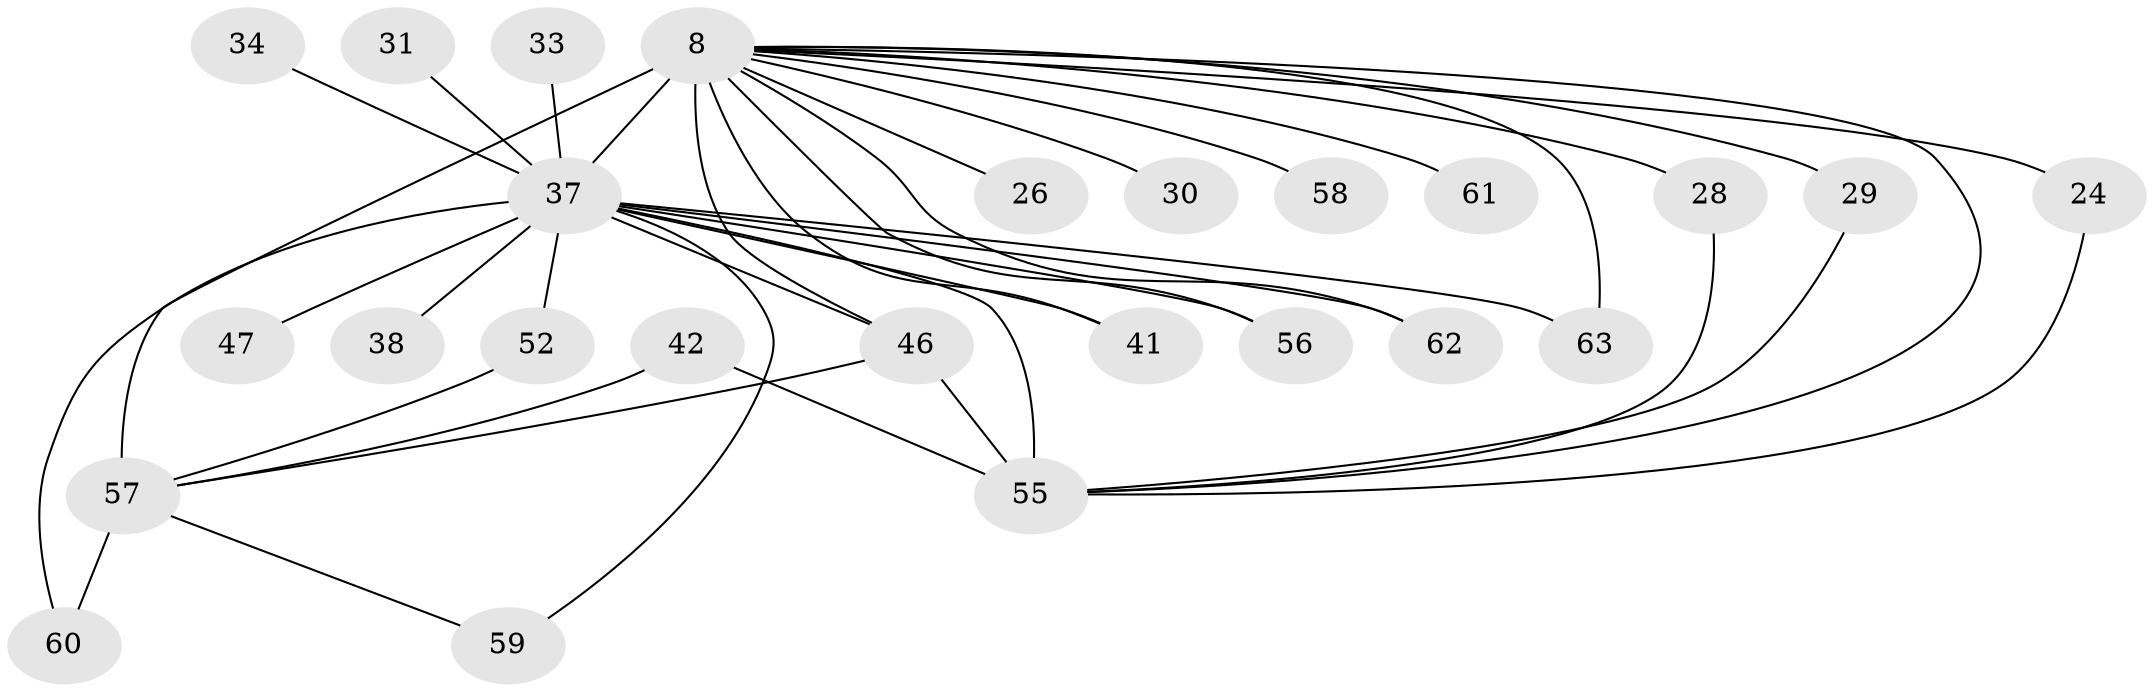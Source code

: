// original degree distribution, {12: 0.015873015873015872, 19: 0.047619047619047616, 14: 0.031746031746031744, 15: 0.031746031746031744, 21: 0.015873015873015872, 13: 0.015873015873015872, 6: 0.06349206349206349, 3: 0.12698412698412698, 2: 0.5873015873015873, 5: 0.047619047619047616, 4: 0.015873015873015872}
// Generated by graph-tools (version 1.1) at 2025/47/03/04/25 21:47:57]
// undirected, 25 vertices, 39 edges
graph export_dot {
graph [start="1"]
  node [color=gray90,style=filled];
  8 [super="+4+6"];
  24;
  26;
  28 [super="+13"];
  29;
  30;
  31;
  33 [super="+16"];
  34;
  37 [super="+32+9"];
  38;
  41;
  42;
  46 [super="+45"];
  47;
  52;
  55 [super="+20+25+35+7+17"];
  56 [super="+54"];
  57 [super="+53+44+51"];
  58;
  59;
  60;
  61;
  62;
  63;
  8 -- 26 [weight=2];
  8 -- 37 [weight=18];
  8 -- 58 [weight=2];
  8 -- 62;
  8 -- 63;
  8 -- 29;
  8 -- 61 [weight=2];
  8 -- 24;
  8 -- 30 [weight=2];
  8 -- 41;
  8 -- 56;
  8 -- 57 [weight=11];
  8 -- 55 [weight=9];
  8 -- 28 [weight=2];
  8 -- 46 [weight=2];
  24 -- 55;
  28 -- 55;
  29 -- 55;
  31 -- 37 [weight=2];
  33 -- 37 [weight=3];
  34 -- 37;
  37 -- 38 [weight=2];
  37 -- 55 [weight=13];
  37 -- 56 [weight=2];
  37 -- 59;
  37 -- 60;
  37 -- 63;
  37 -- 41;
  37 -- 47 [weight=2];
  37 -- 52;
  37 -- 62;
  37 -- 46 [weight=3];
  42 -- 57;
  42 -- 55;
  46 -- 55 [weight=2];
  46 -- 57 [weight=2];
  52 -- 57;
  57 -- 60;
  57 -- 59;
}
